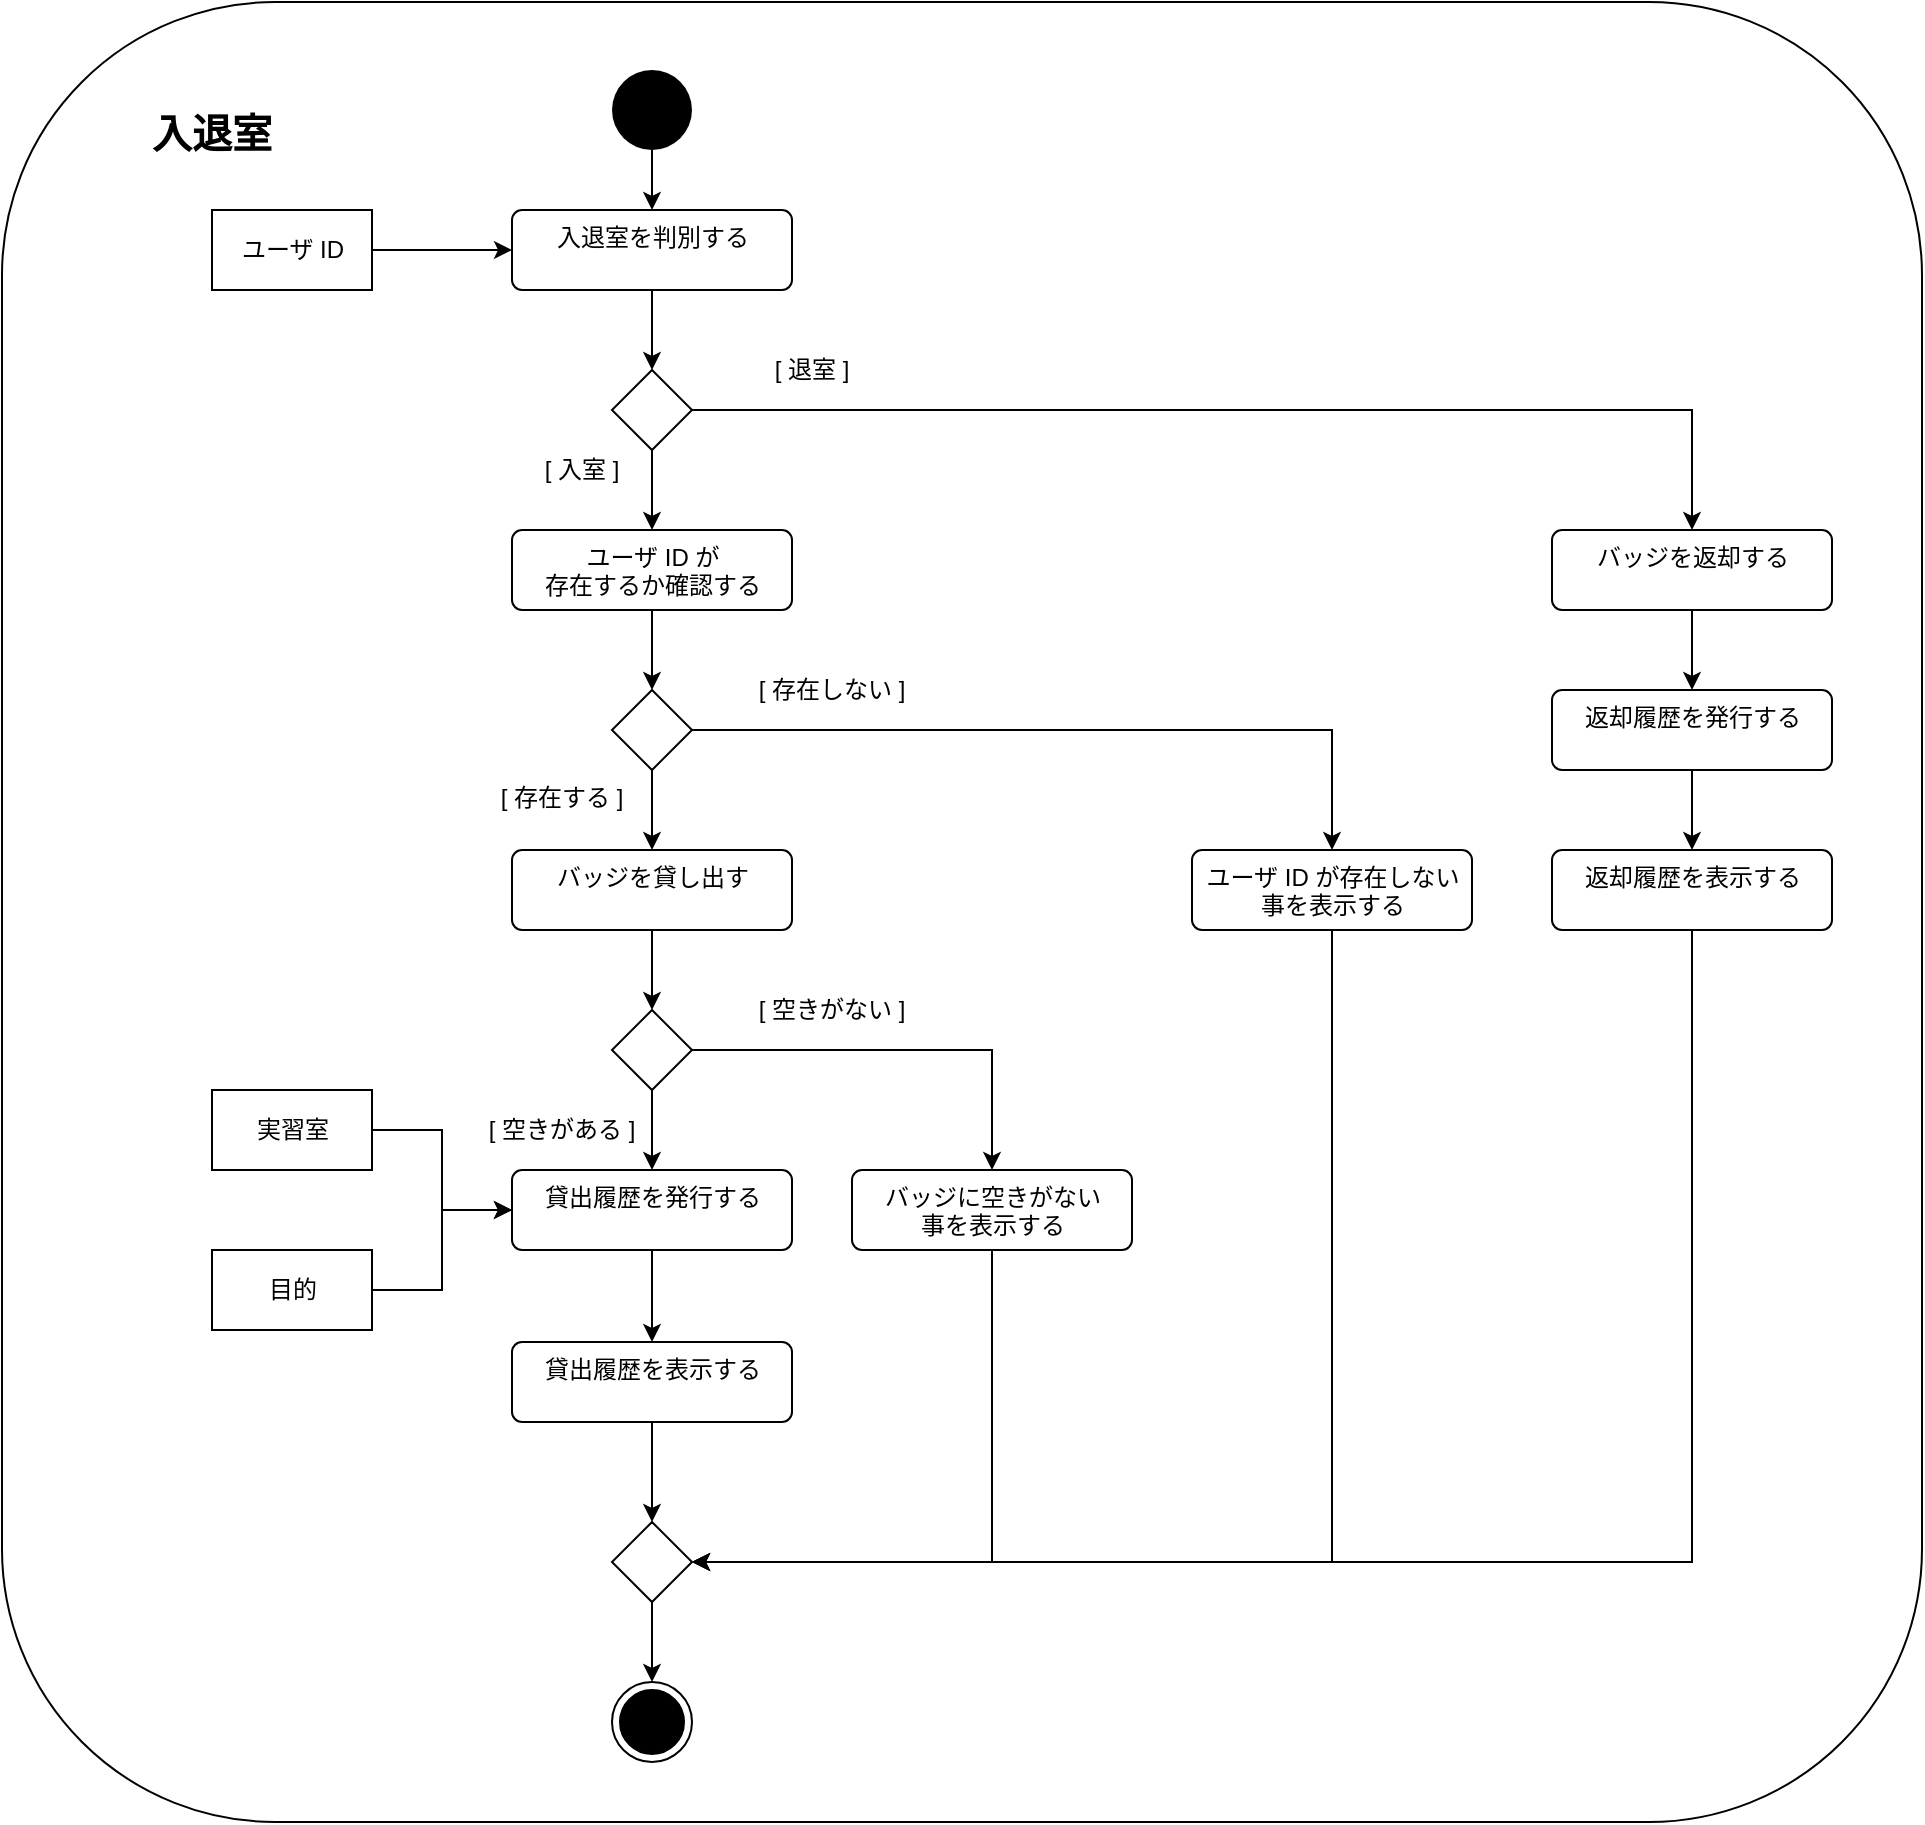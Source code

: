 <mxfile version="15.4.0" type="device" pages="2"><diagram id="Or8W-bvlcSB-8US-EAqq" name="entry_exit"><mxGraphModel dx="1673" dy="1014" grid="1" gridSize="10" guides="1" tooltips="1" connect="1" arrows="1" fold="1" page="1" pageScale="1" pageWidth="827" pageHeight="1169" math="0" shadow="0"><root><mxCell id="0"/><mxCell id="1" parent="0"/><mxCell id="-ZVQ-4kINkjMxGVvK5Mw-60" value="" style="rounded=1;whiteSpace=wrap;html=1;" vertex="1" parent="1"><mxGeometry x="370" y="130" width="960" height="910" as="geometry"/></mxCell><mxCell id="-ZVQ-4kINkjMxGVvK5Mw-15" style="edgeStyle=orthogonalEdgeStyle;rounded=0;orthogonalLoop=1;jettySize=auto;html=1;entryX=0.5;entryY=0;entryDx=0;entryDy=0;" edge="1" parent="1" source="-ZVQ-4kINkjMxGVvK5Mw-1" target="-ZVQ-4kINkjMxGVvK5Mw-3"><mxGeometry relative="1" as="geometry"/></mxCell><mxCell id="-ZVQ-4kINkjMxGVvK5Mw-1" value="" style="ellipse;fillColor=#000000;strokeColor=none;" vertex="1" parent="1"><mxGeometry x="675" y="164" width="40" height="40" as="geometry"/></mxCell><mxCell id="-ZVQ-4kINkjMxGVvK5Mw-2" value="" style="ellipse;html=1;shape=endState;fillColor=#000000;strokeColor=#000000;" vertex="1" parent="1"><mxGeometry x="675" y="970" width="40" height="40" as="geometry"/></mxCell><mxCell id="-ZVQ-4kINkjMxGVvK5Mw-14" style="edgeStyle=orthogonalEdgeStyle;rounded=0;orthogonalLoop=1;jettySize=auto;html=1;entryX=0.5;entryY=0;entryDx=0;entryDy=0;" edge="1" parent="1" source="-ZVQ-4kINkjMxGVvK5Mw-3" target="-ZVQ-4kINkjMxGVvK5Mw-6"><mxGeometry relative="1" as="geometry"/></mxCell><mxCell id="-ZVQ-4kINkjMxGVvK5Mw-3" value="入退室を判別する" style="html=1;align=center;verticalAlign=top;rounded=1;absoluteArcSize=1;arcSize=10;dashed=0;" vertex="1" parent="1"><mxGeometry x="625" y="234" width="140" height="40" as="geometry"/></mxCell><mxCell id="-ZVQ-4kINkjMxGVvK5Mw-7" style="edgeStyle=orthogonalEdgeStyle;rounded=0;orthogonalLoop=1;jettySize=auto;html=1;entryX=0;entryY=0.5;entryDx=0;entryDy=0;" edge="1" parent="1" source="-ZVQ-4kINkjMxGVvK5Mw-4" target="-ZVQ-4kINkjMxGVvK5Mw-3"><mxGeometry relative="1" as="geometry"/></mxCell><mxCell id="-ZVQ-4kINkjMxGVvK5Mw-4" value="ユーザ ID" style="html=1;align=center;verticalAlign=middle;rounded=0;absoluteArcSize=1;arcSize=10;dashed=0;" vertex="1" parent="1"><mxGeometry x="475" y="234" width="80" height="40" as="geometry"/></mxCell><mxCell id="-ZVQ-4kINkjMxGVvK5Mw-10" style="edgeStyle=orthogonalEdgeStyle;rounded=0;orthogonalLoop=1;jettySize=auto;html=1;entryX=0.5;entryY=0;entryDx=0;entryDy=0;" edge="1" parent="1" source="-ZVQ-4kINkjMxGVvK5Mw-6" target="-ZVQ-4kINkjMxGVvK5Mw-9"><mxGeometry relative="1" as="geometry"/></mxCell><mxCell id="-ZVQ-4kINkjMxGVvK5Mw-13" style="edgeStyle=orthogonalEdgeStyle;rounded=0;orthogonalLoop=1;jettySize=auto;html=1;entryX=0.5;entryY=0;entryDx=0;entryDy=0;" edge="1" parent="1" source="-ZVQ-4kINkjMxGVvK5Mw-6" target="-ZVQ-4kINkjMxGVvK5Mw-26"><mxGeometry relative="1" as="geometry"/></mxCell><mxCell id="-ZVQ-4kINkjMxGVvK5Mw-6" value="" style="rhombus;" vertex="1" parent="1"><mxGeometry x="675" y="314" width="40" height="40" as="geometry"/></mxCell><mxCell id="-ZVQ-4kINkjMxGVvK5Mw-85" style="edgeStyle=orthogonalEdgeStyle;rounded=0;orthogonalLoop=1;jettySize=auto;html=1;entryX=0.5;entryY=0;entryDx=0;entryDy=0;fontSize=20;" edge="1" parent="1" source="-ZVQ-4kINkjMxGVvK5Mw-8" target="-ZVQ-4kINkjMxGVvK5Mw-84"><mxGeometry relative="1" as="geometry"/></mxCell><mxCell id="-ZVQ-4kINkjMxGVvK5Mw-8" value="返却履歴を発行する" style="html=1;align=center;verticalAlign=top;rounded=1;absoluteArcSize=1;arcSize=10;dashed=0;" vertex="1" parent="1"><mxGeometry x="1145" y="474" width="140" height="40" as="geometry"/></mxCell><mxCell id="-ZVQ-4kINkjMxGVvK5Mw-30" style="edgeStyle=orthogonalEdgeStyle;rounded=0;orthogonalLoop=1;jettySize=auto;html=1;entryX=0.5;entryY=0;entryDx=0;entryDy=0;" edge="1" parent="1" source="-ZVQ-4kINkjMxGVvK5Mw-9" target="-ZVQ-4kINkjMxGVvK5Mw-22"><mxGeometry relative="1" as="geometry"/></mxCell><mxCell id="-ZVQ-4kINkjMxGVvK5Mw-9" value="ユーザ ID が&lt;br&gt;存在するか確認する" style="html=1;align=center;verticalAlign=top;rounded=1;absoluteArcSize=1;arcSize=10;dashed=0;" vertex="1" parent="1"><mxGeometry x="625" y="394" width="140" height="40" as="geometry"/></mxCell><mxCell id="-ZVQ-4kINkjMxGVvK5Mw-19" value="[ 入室 ]" style="text;html=1;strokeColor=none;fillColor=none;align=center;verticalAlign=middle;whiteSpace=wrap;rounded=0;" vertex="1" parent="1"><mxGeometry x="630" y="354" width="60" height="20" as="geometry"/></mxCell><mxCell id="-ZVQ-4kINkjMxGVvK5Mw-20" value="[ 退室 ]" style="text;html=1;strokeColor=none;fillColor=none;align=center;verticalAlign=middle;whiteSpace=wrap;rounded=0;" vertex="1" parent="1"><mxGeometry x="745" y="304" width="60" height="20" as="geometry"/></mxCell><mxCell id="-ZVQ-4kINkjMxGVvK5Mw-33" style="edgeStyle=orthogonalEdgeStyle;rounded=0;orthogonalLoop=1;jettySize=auto;html=1;entryX=0.5;entryY=0;entryDx=0;entryDy=0;" edge="1" parent="1" source="-ZVQ-4kINkjMxGVvK5Mw-22" target="-ZVQ-4kINkjMxGVvK5Mw-27"><mxGeometry relative="1" as="geometry"/></mxCell><mxCell id="-ZVQ-4kINkjMxGVvK5Mw-37" style="edgeStyle=orthogonalEdgeStyle;rounded=0;orthogonalLoop=1;jettySize=auto;html=1;entryX=0.5;entryY=0;entryDx=0;entryDy=0;" edge="1" parent="1" source="-ZVQ-4kINkjMxGVvK5Mw-22" target="-ZVQ-4kINkjMxGVvK5Mw-25"><mxGeometry relative="1" as="geometry"/></mxCell><mxCell id="-ZVQ-4kINkjMxGVvK5Mw-22" value="" style="rhombus;" vertex="1" parent="1"><mxGeometry x="675" y="474" width="40" height="40" as="geometry"/></mxCell><mxCell id="-ZVQ-4kINkjMxGVvK5Mw-88" style="edgeStyle=orthogonalEdgeStyle;rounded=0;orthogonalLoop=1;jettySize=auto;html=1;entryX=0.5;entryY=0;entryDx=0;entryDy=0;fontSize=20;" edge="1" parent="1" source="-ZVQ-4kINkjMxGVvK5Mw-23" target="-ZVQ-4kINkjMxGVvK5Mw-87"><mxGeometry relative="1" as="geometry"/></mxCell><mxCell id="-ZVQ-4kINkjMxGVvK5Mw-23" value="貸出履歴を発行する" style="html=1;align=center;verticalAlign=top;rounded=1;absoluteArcSize=1;arcSize=10;dashed=0;" vertex="1" parent="1"><mxGeometry x="625" y="714" width="140" height="40" as="geometry"/></mxCell><mxCell id="-ZVQ-4kINkjMxGVvK5Mw-44" style="edgeStyle=orthogonalEdgeStyle;rounded=0;orthogonalLoop=1;jettySize=auto;html=1;entryX=1;entryY=0.5;entryDx=0;entryDy=0;" edge="1" parent="1" source="-ZVQ-4kINkjMxGVvK5Mw-25" target="-ZVQ-4kINkjMxGVvK5Mw-41"><mxGeometry relative="1" as="geometry"><Array as="points"><mxPoint x="1035" y="910"/></Array></mxGeometry></mxCell><mxCell id="-ZVQ-4kINkjMxGVvK5Mw-25" value="ユーザ ID が存在しない&lt;br&gt;事を表示する" style="html=1;align=center;verticalAlign=top;rounded=1;absoluteArcSize=1;arcSize=10;dashed=0;" vertex="1" parent="1"><mxGeometry x="965" y="554" width="140" height="40" as="geometry"/></mxCell><mxCell id="-ZVQ-4kINkjMxGVvK5Mw-45" style="edgeStyle=orthogonalEdgeStyle;rounded=0;orthogonalLoop=1;jettySize=auto;html=1;entryX=1;entryY=0.5;entryDx=0;entryDy=0;exitX=0.5;exitY=1;exitDx=0;exitDy=0;" edge="1" parent="1" source="-ZVQ-4kINkjMxGVvK5Mw-84" target="-ZVQ-4kINkjMxGVvK5Mw-41"><mxGeometry relative="1" as="geometry"><mxPoint x="1215" y="660" as="sourcePoint"/><Array as="points"><mxPoint x="1215" y="910"/></Array></mxGeometry></mxCell><mxCell id="-ZVQ-4kINkjMxGVvK5Mw-56" style="edgeStyle=orthogonalEdgeStyle;rounded=0;orthogonalLoop=1;jettySize=auto;html=1;entryX=0.5;entryY=0;entryDx=0;entryDy=0;" edge="1" parent="1" source="-ZVQ-4kINkjMxGVvK5Mw-26" target="-ZVQ-4kINkjMxGVvK5Mw-8"><mxGeometry relative="1" as="geometry"/></mxCell><mxCell id="-ZVQ-4kINkjMxGVvK5Mw-26" value="バッジを返却する" style="html=1;align=center;verticalAlign=top;rounded=1;absoluteArcSize=1;arcSize=10;dashed=0;" vertex="1" parent="1"><mxGeometry x="1145" y="394" width="140" height="40" as="geometry"/></mxCell><mxCell id="-ZVQ-4kINkjMxGVvK5Mw-34" style="edgeStyle=orthogonalEdgeStyle;rounded=0;orthogonalLoop=1;jettySize=auto;html=1;entryX=0.5;entryY=0;entryDx=0;entryDy=0;" edge="1" parent="1" source="-ZVQ-4kINkjMxGVvK5Mw-27" target="-ZVQ-4kINkjMxGVvK5Mw-32"><mxGeometry relative="1" as="geometry"/></mxCell><mxCell id="-ZVQ-4kINkjMxGVvK5Mw-27" value="バッジを貸し出す" style="html=1;align=center;verticalAlign=top;rounded=1;absoluteArcSize=1;arcSize=10;dashed=0;" vertex="1" parent="1"><mxGeometry x="625" y="554" width="140" height="40" as="geometry"/></mxCell><mxCell id="-ZVQ-4kINkjMxGVvK5Mw-43" style="edgeStyle=orthogonalEdgeStyle;rounded=0;orthogonalLoop=1;jettySize=auto;html=1;entryX=1;entryY=0.5;entryDx=0;entryDy=0;" edge="1" parent="1" source="-ZVQ-4kINkjMxGVvK5Mw-29" target="-ZVQ-4kINkjMxGVvK5Mw-41"><mxGeometry relative="1" as="geometry"><Array as="points"><mxPoint x="865" y="910"/></Array></mxGeometry></mxCell><mxCell id="-ZVQ-4kINkjMxGVvK5Mw-29" value="バッジに空きがない&lt;br&gt;事を表示する" style="html=1;align=center;verticalAlign=top;rounded=1;absoluteArcSize=1;arcSize=10;dashed=0;" vertex="1" parent="1"><mxGeometry x="795" y="714" width="140" height="40" as="geometry"/></mxCell><mxCell id="-ZVQ-4kINkjMxGVvK5Mw-35" style="edgeStyle=orthogonalEdgeStyle;rounded=0;orthogonalLoop=1;jettySize=auto;html=1;" edge="1" parent="1" source="-ZVQ-4kINkjMxGVvK5Mw-32" target="-ZVQ-4kINkjMxGVvK5Mw-29"><mxGeometry relative="1" as="geometry"/></mxCell><mxCell id="-ZVQ-4kINkjMxGVvK5Mw-40" style="edgeStyle=orthogonalEdgeStyle;rounded=0;orthogonalLoop=1;jettySize=auto;html=1;" edge="1" parent="1" source="-ZVQ-4kINkjMxGVvK5Mw-32" target="-ZVQ-4kINkjMxGVvK5Mw-23"><mxGeometry relative="1" as="geometry"/></mxCell><mxCell id="-ZVQ-4kINkjMxGVvK5Mw-32" value="" style="rhombus;" vertex="1" parent="1"><mxGeometry x="675" y="634" width="40" height="40" as="geometry"/></mxCell><mxCell id="-ZVQ-4kINkjMxGVvK5Mw-38" value="[ 存在しない ]" style="text;html=1;strokeColor=none;fillColor=none;align=center;verticalAlign=middle;whiteSpace=wrap;rounded=0;" vertex="1" parent="1"><mxGeometry x="745" y="464" width="80" height="20" as="geometry"/></mxCell><mxCell id="-ZVQ-4kINkjMxGVvK5Mw-39" value="[ 存在する ]" style="text;html=1;strokeColor=none;fillColor=none;align=center;verticalAlign=middle;whiteSpace=wrap;rounded=0;" vertex="1" parent="1"><mxGeometry x="610" y="518" width="80" height="20" as="geometry"/></mxCell><mxCell id="-ZVQ-4kINkjMxGVvK5Mw-49" style="edgeStyle=orthogonalEdgeStyle;rounded=0;orthogonalLoop=1;jettySize=auto;html=1;entryX=0.5;entryY=0;entryDx=0;entryDy=0;" edge="1" parent="1" source="-ZVQ-4kINkjMxGVvK5Mw-41" target="-ZVQ-4kINkjMxGVvK5Mw-2"><mxGeometry relative="1" as="geometry"/></mxCell><mxCell id="-ZVQ-4kINkjMxGVvK5Mw-41" value="" style="rhombus;" vertex="1" parent="1"><mxGeometry x="675" y="890" width="40" height="40" as="geometry"/></mxCell><mxCell id="-ZVQ-4kINkjMxGVvK5Mw-52" style="edgeStyle=orthogonalEdgeStyle;rounded=0;orthogonalLoop=1;jettySize=auto;html=1;entryX=0;entryY=0.5;entryDx=0;entryDy=0;" edge="1" parent="1" source="-ZVQ-4kINkjMxGVvK5Mw-50" target="-ZVQ-4kINkjMxGVvK5Mw-23"><mxGeometry relative="1" as="geometry"/></mxCell><mxCell id="-ZVQ-4kINkjMxGVvK5Mw-50" value="実習室" style="html=1;align=center;verticalAlign=middle;rounded=0;absoluteArcSize=1;arcSize=10;dashed=0;" vertex="1" parent="1"><mxGeometry x="475" y="674" width="80" height="40" as="geometry"/></mxCell><mxCell id="-ZVQ-4kINkjMxGVvK5Mw-53" style="edgeStyle=orthogonalEdgeStyle;rounded=0;orthogonalLoop=1;jettySize=auto;html=1;entryX=0;entryY=0.5;entryDx=0;entryDy=0;" edge="1" parent="1" source="-ZVQ-4kINkjMxGVvK5Mw-51" target="-ZVQ-4kINkjMxGVvK5Mw-23"><mxGeometry relative="1" as="geometry"/></mxCell><mxCell id="-ZVQ-4kINkjMxGVvK5Mw-51" value="目的" style="html=1;align=center;verticalAlign=middle;rounded=0;absoluteArcSize=1;arcSize=10;dashed=0;" vertex="1" parent="1"><mxGeometry x="475" y="754" width="80" height="40" as="geometry"/></mxCell><mxCell id="-ZVQ-4kINkjMxGVvK5Mw-57" value="[ 空きがある ]" style="text;html=1;strokeColor=none;fillColor=none;align=center;verticalAlign=middle;whiteSpace=wrap;rounded=0;" vertex="1" parent="1"><mxGeometry x="610" y="684" width="80" height="20" as="geometry"/></mxCell><mxCell id="-ZVQ-4kINkjMxGVvK5Mw-58" value="[ 空きがない ]" style="text;html=1;strokeColor=none;fillColor=none;align=center;verticalAlign=middle;whiteSpace=wrap;rounded=0;" vertex="1" parent="1"><mxGeometry x="745" y="624" width="80" height="20" as="geometry"/></mxCell><mxCell id="-ZVQ-4kINkjMxGVvK5Mw-61" value="入退室" style="text;html=1;strokeColor=none;fillColor=none;align=center;verticalAlign=middle;whiteSpace=wrap;rounded=0;fontSize=20;fontStyle=1" vertex="1" parent="1"><mxGeometry x="420" y="180" width="110" height="30" as="geometry"/></mxCell><mxCell id="-ZVQ-4kINkjMxGVvK5Mw-84" value="返却履歴を表示する" style="html=1;align=center;verticalAlign=top;rounded=1;absoluteArcSize=1;arcSize=10;dashed=0;" vertex="1" parent="1"><mxGeometry x="1145" y="554" width="140" height="40" as="geometry"/></mxCell><mxCell id="-ZVQ-4kINkjMxGVvK5Mw-89" style="edgeStyle=orthogonalEdgeStyle;rounded=0;orthogonalLoop=1;jettySize=auto;html=1;entryX=0.5;entryY=0;entryDx=0;entryDy=0;fontSize=20;" edge="1" parent="1" source="-ZVQ-4kINkjMxGVvK5Mw-87" target="-ZVQ-4kINkjMxGVvK5Mw-41"><mxGeometry relative="1" as="geometry"/></mxCell><mxCell id="-ZVQ-4kINkjMxGVvK5Mw-87" value="貸出履歴を表示する" style="html=1;align=center;verticalAlign=top;rounded=1;absoluteArcSize=1;arcSize=10;dashed=0;" vertex="1" parent="1"><mxGeometry x="625" y="800" width="140" height="40" as="geometry"/></mxCell></root></mxGraphModel></diagram><diagram id="URw533TVTKfJVJTSicYK" name="search"><mxGraphModel dx="504" dy="1014" grid="1" gridSize="10" guides="1" tooltips="1" connect="1" arrows="1" fold="1" page="1" pageScale="1" pageWidth="1169" pageHeight="827" math="0" shadow="0"><root><mxCell id="OqRqbqF7LsKTZVdVtKIc-0"/><mxCell id="OqRqbqF7LsKTZVdVtKIc-1" parent="OqRqbqF7LsKTZVdVtKIc-0"/><mxCell id="EbWUIoPmDGk6rWjLn9Dd-0" value="" style="rounded=1;whiteSpace=wrap;html=1;" vertex="1" parent="OqRqbqF7LsKTZVdVtKIc-1"><mxGeometry x="1478" y="138" width="550" height="551" as="geometry"/></mxCell><mxCell id="EbWUIoPmDGk6rWjLn9Dd-1" style="edgeStyle=orthogonalEdgeStyle;rounded=0;orthogonalLoop=1;jettySize=auto;html=1;entryX=0.5;entryY=0;entryDx=0;entryDy=0;fontSize=20;" edge="1" parent="OqRqbqF7LsKTZVdVtKIc-1" source="EbWUIoPmDGk6rWjLn9Dd-2" target="EbWUIoPmDGk6rWjLn9Dd-4"><mxGeometry relative="1" as="geometry"/></mxCell><mxCell id="EbWUIoPmDGk6rWjLn9Dd-2" value="" style="ellipse;fillColor=#000000;strokeColor=none;" vertex="1" parent="OqRqbqF7LsKTZVdVtKIc-1"><mxGeometry x="1733" y="208" width="40" height="40" as="geometry"/></mxCell><mxCell id="EbWUIoPmDGk6rWjLn9Dd-3" style="edgeStyle=orthogonalEdgeStyle;rounded=0;orthogonalLoop=1;jettySize=auto;html=1;entryX=0.5;entryY=0;entryDx=0;entryDy=0;fontSize=20;" edge="1" parent="OqRqbqF7LsKTZVdVtKIc-1" source="EbWUIoPmDGk6rWjLn9Dd-4" target="EbWUIoPmDGk6rWjLn9Dd-9"><mxGeometry relative="1" as="geometry"/></mxCell><mxCell id="EbWUIoPmDGk6rWjLn9Dd-4" value="パスワードを照合する" style="html=1;align=center;verticalAlign=top;rounded=1;absoluteArcSize=1;arcSize=10;dashed=0;" vertex="1" parent="OqRqbqF7LsKTZVdVtKIc-1"><mxGeometry x="1683" y="288" width="140" height="40" as="geometry"/></mxCell><mxCell id="EbWUIoPmDGk6rWjLn9Dd-5" style="edgeStyle=orthogonalEdgeStyle;rounded=0;orthogonalLoop=1;jettySize=auto;html=1;fontSize=20;" edge="1" parent="OqRqbqF7LsKTZVdVtKIc-1" source="EbWUIoPmDGk6rWjLn9Dd-6" target="EbWUIoPmDGk6rWjLn9Dd-4"><mxGeometry relative="1" as="geometry"/></mxCell><mxCell id="EbWUIoPmDGk6rWjLn9Dd-6" value="パスワード" style="html=1;align=center;verticalAlign=middle;rounded=0;absoluteArcSize=1;arcSize=10;dashed=0;" vertex="1" parent="OqRqbqF7LsKTZVdVtKIc-1"><mxGeometry x="1533" y="288" width="80" height="40" as="geometry"/></mxCell><mxCell id="EbWUIoPmDGk6rWjLn9Dd-7" style="edgeStyle=orthogonalEdgeStyle;rounded=0;orthogonalLoop=1;jettySize=auto;html=1;entryX=0.5;entryY=0;entryDx=0;entryDy=0;fontSize=20;" edge="1" parent="OqRqbqF7LsKTZVdVtKIc-1" source="EbWUIoPmDGk6rWjLn9Dd-9" target="EbWUIoPmDGk6rWjLn9Dd-11"><mxGeometry relative="1" as="geometry"/></mxCell><mxCell id="EbWUIoPmDGk6rWjLn9Dd-8" style="edgeStyle=orthogonalEdgeStyle;rounded=0;orthogonalLoop=1;jettySize=auto;html=1;entryX=0.5;entryY=0;entryDx=0;entryDy=0;fontSize=20;" edge="1" parent="OqRqbqF7LsKTZVdVtKIc-1" source="EbWUIoPmDGk6rWjLn9Dd-9" target="EbWUIoPmDGk6rWjLn9Dd-14"><mxGeometry relative="1" as="geometry"/></mxCell><mxCell id="EbWUIoPmDGk6rWjLn9Dd-9" value="" style="rhombus;" vertex="1" parent="OqRqbqF7LsKTZVdVtKIc-1"><mxGeometry x="1733" y="368" width="40" height="40" as="geometry"/></mxCell><mxCell id="ztuzgo_Hl1BSNDuO_FQC-4" style="edgeStyle=orthogonalEdgeStyle;rounded=0;orthogonalLoop=1;jettySize=auto;html=1;entryX=0.496;entryY=-0.082;entryDx=0;entryDy=0;entryPerimeter=0;fontSize=20;" edge="1" parent="OqRqbqF7LsKTZVdVtKIc-1" source="EbWUIoPmDGk6rWjLn9Dd-11" target="ztuzgo_Hl1BSNDuO_FQC-0"><mxGeometry relative="1" as="geometry"/></mxCell><mxCell id="EbWUIoPmDGk6rWjLn9Dd-11" value="検索する" style="html=1;align=center;verticalAlign=top;rounded=1;absoluteArcSize=1;arcSize=10;dashed=0;" vertex="1" parent="OqRqbqF7LsKTZVdVtKIc-1"><mxGeometry x="1683" y="448" width="140" height="40" as="geometry"/></mxCell><mxCell id="EbWUIoPmDGk6rWjLn9Dd-12" value="[ 正しい ]" style="text;html=1;strokeColor=none;fillColor=none;align=center;verticalAlign=middle;whiteSpace=wrap;rounded=0;" vertex="1" parent="OqRqbqF7LsKTZVdVtKIc-1"><mxGeometry x="1693" y="412" width="60" height="20" as="geometry"/></mxCell><mxCell id="EbWUIoPmDGk6rWjLn9Dd-13" value="[ 間違っている ]" style="text;html=1;strokeColor=none;fillColor=none;align=center;verticalAlign=middle;whiteSpace=wrap;rounded=0;" vertex="1" parent="OqRqbqF7LsKTZVdVtKIc-1"><mxGeometry x="1803" y="362" width="90" height="20" as="geometry"/></mxCell><mxCell id="EbWUIoPmDGk6rWjLn9Dd-14" value="再入力を促すメッセージ&lt;br&gt;を表示する" style="html=1;align=center;verticalAlign=top;rounded=1;absoluteArcSize=1;arcSize=10;dashed=0;" vertex="1" parent="OqRqbqF7LsKTZVdVtKIc-1"><mxGeometry x="1873" y="448" width="140" height="40" as="geometry"/></mxCell><mxCell id="EbWUIoPmDGk6rWjLn9Dd-15" style="edgeStyle=orthogonalEdgeStyle;rounded=0;orthogonalLoop=1;jettySize=auto;html=1;entryX=0;entryY=0.5;entryDx=0;entryDy=0;fontSize=20;" edge="1" parent="OqRqbqF7LsKTZVdVtKIc-1" source="EbWUIoPmDGk6rWjLn9Dd-16" target="EbWUIoPmDGk6rWjLn9Dd-11"><mxGeometry relative="1" as="geometry"/></mxCell><mxCell id="EbWUIoPmDGk6rWjLn9Dd-16" value="検索条件" style="html=1;align=center;verticalAlign=middle;rounded=0;absoluteArcSize=1;arcSize=10;dashed=0;" vertex="1" parent="OqRqbqF7LsKTZVdVtKIc-1"><mxGeometry x="1533" y="448" width="80" height="40" as="geometry"/></mxCell><mxCell id="EbWUIoPmDGk6rWjLn9Dd-17" value="" style="ellipse;html=1;shape=endState;fillColor=#000000;strokeColor=#000000;" vertex="1" parent="OqRqbqF7LsKTZVdVtKIc-1"><mxGeometry x="1733" y="628" width="40" height="40" as="geometry"/></mxCell><mxCell id="EbWUIoPmDGk6rWjLn9Dd-18" value="照会" style="text;html=1;strokeColor=none;fillColor=none;align=center;verticalAlign=middle;whiteSpace=wrap;rounded=0;fontSize=20;fontStyle=1" vertex="1" parent="OqRqbqF7LsKTZVdVtKIc-1"><mxGeometry x="1503" y="161" width="110" height="30" as="geometry"/></mxCell><mxCell id="ztuzgo_Hl1BSNDuO_FQC-5" style="edgeStyle=orthogonalEdgeStyle;rounded=0;orthogonalLoop=1;jettySize=auto;html=1;entryX=0.5;entryY=0;entryDx=0;entryDy=0;fontSize=20;" edge="1" parent="OqRqbqF7LsKTZVdVtKIc-1" source="ztuzgo_Hl1BSNDuO_FQC-0" target="EbWUIoPmDGk6rWjLn9Dd-17"><mxGeometry relative="1" as="geometry"/></mxCell><mxCell id="ztuzgo_Hl1BSNDuO_FQC-0" value="検索結果を表示する" style="html=1;align=center;verticalAlign=top;rounded=1;absoluteArcSize=1;arcSize=10;dashed=0;" vertex="1" parent="OqRqbqF7LsKTZVdVtKIc-1"><mxGeometry x="1683" y="538" width="140" height="40" as="geometry"/></mxCell></root></mxGraphModel></diagram></mxfile>